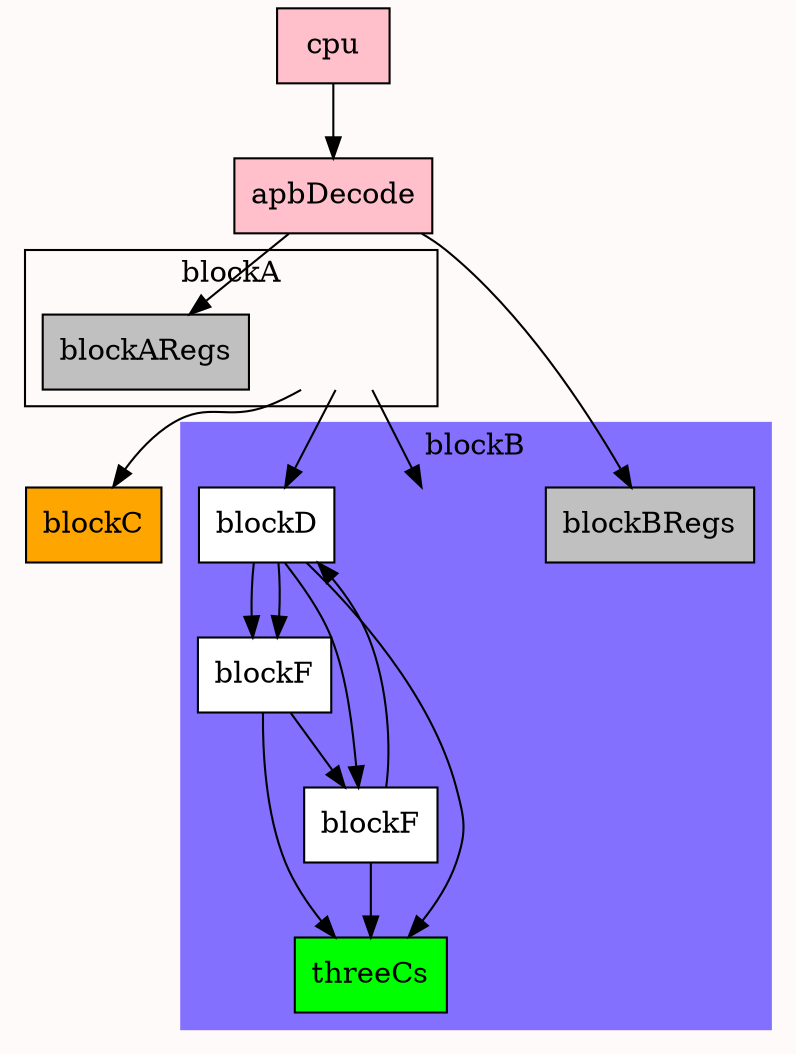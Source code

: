 // Instances Diagram
digraph {
	graph [bgcolor=snow tooltip="uTop/mixed.yaml + depth 2"]
	node [shape=rect]
	"uTop/mixed.yaml.uCPU/mixed.yaml" [label=cpu fillcolor=pink style=filled tooltip="A RISC-V CPU"]
	// uTop/mixed.yaml.uBlockA/mixed.yaml subgraph
	subgraph "cluster_uTop/mixed.yaml.uBlockA/mixed.yaml" {
		graph [color="" label=blockA style="" tooltip="The block named A"]
		"uTop/mixed.yaml.uBlockA/mixed.yaml" [label=blockA style=invis]
		"uTop/mixed.yaml.uBlockA/mixed.yaml.uBlockARegs/mixed.yaml" [label=blockARegs fillcolor=grey style=filled tooltip="The register block inside block A"]
	}
	"uTop/mixed.yaml.uAPBDecode/mixed.yaml" [label=apbDecode fillcolor=pink style=filled tooltip="The block to decode apb addresses"]
	"uTop/mixed.yaml.uBlockC/mixed.yaml" [label=blockC fillcolor=orange style=filled tooltip="The block named C"]
	// uTop/mixed.yaml.uBlockB/mixed.yaml subgraph
	subgraph "cluster_uTop/mixed.yaml.uBlockB/mixed.yaml" {
		graph [color=lightslateblue label=blockB style=filled tooltip="The block named B"]
		"uTop/mixed.yaml.uBlockB/mixed.yaml" [label=blockB style=invis]
		"uTop/mixed.yaml.uBlockB/mixed.yaml.uBlockBRegs/mixed.yaml" [label=blockBRegs fillcolor=grey style=filled tooltip="The register block inside block B"]
		"uTop/mixed.yaml.uBlockB/mixed.yaml.uBlockD/mixed.yaml" [label=blockD fillcolor=white style=filled tooltip="The block named D"]
		"uTop/mixed.yaml.uBlockB/mixed.yaml.uBlockF0/mixed.yaml" [label=blockF fillcolor=white style=filled tooltip="The block named F"]
		"uTop/mixed.yaml.uBlockB/mixed.yaml.uBlockF1/mixed.yaml" [label=blockF fillcolor=white style=filled tooltip="The block named F"]
		"uTop/mixed.yaml.uBlockB/mixed.yaml.uThreeCs/mixed.yaml" [label=threeCs fillcolor=green style=filled tooltip="A block that contains three copies of blockC"]
	}
	"uTop/mixed.yaml.uBlockA/mixed.yaml" -> "uTop/mixed.yaml.uBlockB/mixed.yaml.uBlockD/mixed.yaml" [tooltip="aStuffIf(aSt, aASt) An interface for A"]
	"uTop/mixed.yaml.uBlockA/mixed.yaml" -> "uTop/mixed.yaml.uBlockC/mixed.yaml" [tooltip="cStuffIf(seeSt) An interface for C"]
	"uTop/mixed.yaml.uCPU/mixed.yaml" -> "uTop/mixed.yaml.uAPBDecode/mixed.yaml" [tooltip="apbReg(apbAddrSt, apbDataSt) CPU access to SoC registers in the design"]
	"uTop/mixed.yaml.uBlockA/mixed.yaml" -> "uTop/mixed.yaml.uBlockB/mixed.yaml" [tooltip="startDone() A start done interface"]
	"uTop/mixed.yaml.uAPBDecode/mixed.yaml" -> "uTop/mixed.yaml.uBlockA/mixed.yaml.uBlockARegs/mixed.yaml" [tooltip="apbReg(apbAddrSt, apbDataSt) CPU access to SoC registers in the design"]
	"uTop/mixed.yaml.uAPBDecode/mixed.yaml" -> "uTop/mixed.yaml.uBlockB/mixed.yaml.uBlockBRegs/mixed.yaml" [tooltip="apbReg(apbAddrSt, apbDataSt) CPU access to SoC registers in the design"]
	"uTop/mixed.yaml.uBlockB/mixed.yaml.uBlockD/mixed.yaml" -> "uTop/mixed.yaml.uBlockB/mixed.yaml.uThreeCs/mixed.yaml" [tooltip="cStuffIf(seeSt) An interface for C"]
	"uTop/mixed.yaml.uBlockB/mixed.yaml.uBlockF0/mixed.yaml" -> "uTop/mixed.yaml.uBlockB/mixed.yaml.uThreeCs/mixed.yaml" [tooltip="cStuffIf(seeSt) An interface for C"]
	"uTop/mixed.yaml.uBlockB/mixed.yaml.uBlockF1/mixed.yaml" -> "uTop/mixed.yaml.uBlockB/mixed.yaml.uThreeCs/mixed.yaml" [tooltip="cStuffIf(seeSt) An interface for C"]
	"uTop/mixed.yaml.uBlockB/mixed.yaml.uBlockD/mixed.yaml" -> "uTop/mixed.yaml.uBlockB/mixed.yaml.uBlockF0/mixed.yaml" [tooltip="dStuffIf(dSt) An interface for D"]
	"uTop/mixed.yaml.uBlockB/mixed.yaml.uBlockD/mixed.yaml" -> "uTop/mixed.yaml.uBlockB/mixed.yaml.uBlockF1/mixed.yaml" [tooltip="dStuffIf(dSt) An interface for D"]
	"uTop/mixed.yaml.uBlockB/mixed.yaml.uBlockD/mixed.yaml" -> "uTop/mixed.yaml.uBlockB/mixed.yaml.uBlockF0/mixed.yaml" [tooltip="dStuffIf(dSt) An interface for D"]
	"uTop/mixed.yaml.uBlockB/mixed.yaml.uBlockF0/mixed.yaml" -> "uTop/mixed.yaml.uBlockB/mixed.yaml.uBlockF1/mixed.yaml" [tooltip="dStuffIf(dSt) An interface for D"]
	"uTop/mixed.yaml.uBlockB/mixed.yaml.uBlockF1/mixed.yaml" -> "uTop/mixed.yaml.uBlockB/mixed.yaml.uBlockD/mixed.yaml" [tooltip="dStuffIf(dSt) An interface for D"]
}
